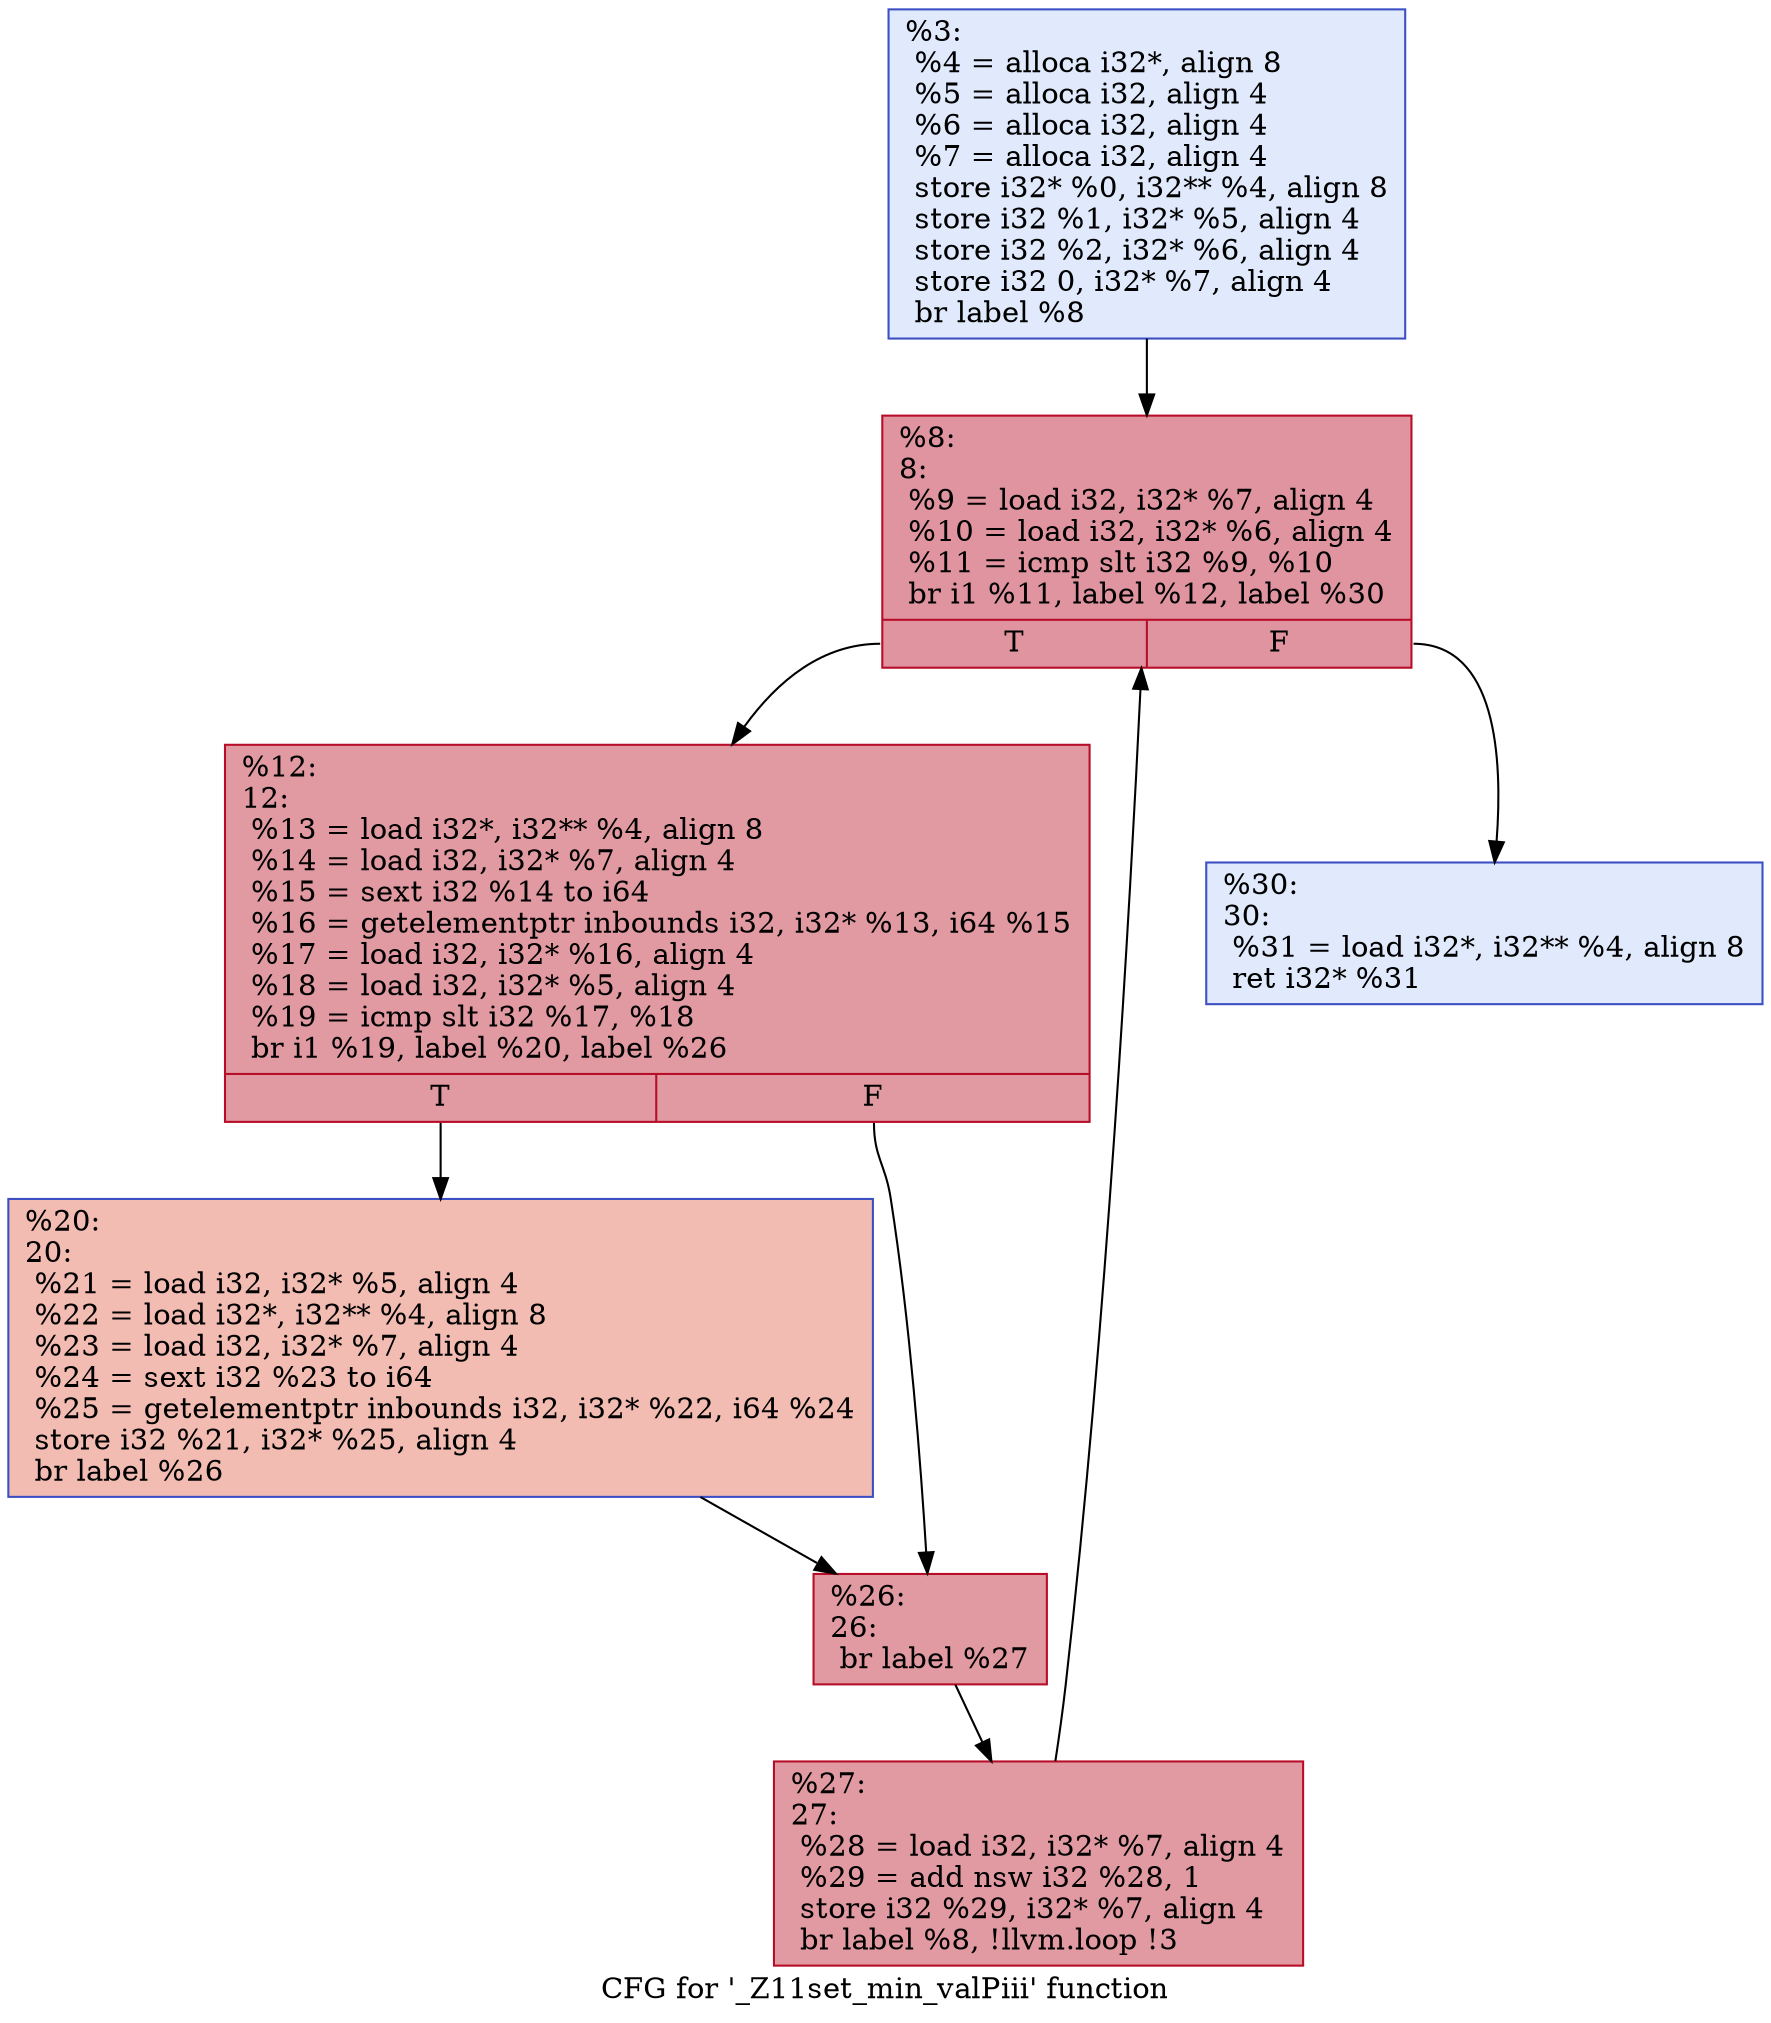 digraph "CFG for '_Z11set_min_valPiii' function" {
	label="CFG for '_Z11set_min_valPiii' function";

	Node0x2ac56ee14d0 [shape=record,color="#3d50c3ff", style=filled, fillcolor="#b9d0f970",label="{%3:\l  %4 = alloca i32*, align 8\l  %5 = alloca i32, align 4\l  %6 = alloca i32, align 4\l  %7 = alloca i32, align 4\l  store i32* %0, i32** %4, align 8\l  store i32 %1, i32* %5, align 4\l  store i32 %2, i32* %6, align 4\l  store i32 0, i32* %7, align 4\l  br label %8\l}"];
	Node0x2ac56ee14d0 -> Node0x2ac56ee1c00;
	Node0x2ac56ee1c00 [shape=record,color="#b70d28ff", style=filled, fillcolor="#b70d2870",label="{%8:\l8:                                                \l  %9 = load i32, i32* %7, align 4\l  %10 = load i32, i32* %6, align 4\l  %11 = icmp slt i32 %9, %10\l  br i1 %11, label %12, label %30\l|{<s0>T|<s1>F}}"];
	Node0x2ac56ee1c00:s0 -> Node0x2ac56ee0ee0;
	Node0x2ac56ee1c00:s1 -> Node0x2ac56ee1c50;
	Node0x2ac56ee0ee0 [shape=record,color="#b70d28ff", style=filled, fillcolor="#bb1b2c70",label="{%12:\l12:                                               \l  %13 = load i32*, i32** %4, align 8\l  %14 = load i32, i32* %7, align 4\l  %15 = sext i32 %14 to i64\l  %16 = getelementptr inbounds i32, i32* %13, i64 %15\l  %17 = load i32, i32* %16, align 4\l  %18 = load i32, i32* %5, align 4\l  %19 = icmp slt i32 %17, %18\l  br i1 %19, label %20, label %26\l|{<s0>T|<s1>F}}"];
	Node0x2ac56ee0ee0:s0 -> Node0x2ac56ee13e0;
	Node0x2ac56ee0ee0:s1 -> Node0x2ac56ee0f30;
	Node0x2ac56ee13e0 [shape=record,color="#3d50c3ff", style=filled, fillcolor="#e1675170",label="{%20:\l20:                                               \l  %21 = load i32, i32* %5, align 4\l  %22 = load i32*, i32** %4, align 8\l  %23 = load i32, i32* %7, align 4\l  %24 = sext i32 %23 to i64\l  %25 = getelementptr inbounds i32, i32* %22, i64 %24\l  store i32 %21, i32* %25, align 4\l  br label %26\l}"];
	Node0x2ac56ee13e0 -> Node0x2ac56ee0f30;
	Node0x2ac56ee0f30 [shape=record,color="#b70d28ff", style=filled, fillcolor="#bb1b2c70",label="{%26:\l26:                                               \l  br label %27\l}"];
	Node0x2ac56ee0f30 -> Node0x2ac56ee1890;
	Node0x2ac56ee1890 [shape=record,color="#b70d28ff", style=filled, fillcolor="#bb1b2c70",label="{%27:\l27:                                               \l  %28 = load i32, i32* %7, align 4\l  %29 = add nsw i32 %28, 1\l  store i32 %29, i32* %7, align 4\l  br label %8, !llvm.loop !3\l}"];
	Node0x2ac56ee1890 -> Node0x2ac56ee1c00;
	Node0x2ac56ee1c50 [shape=record,color="#3d50c3ff", style=filled, fillcolor="#b9d0f970",label="{%30:\l30:                                               \l  %31 = load i32*, i32** %4, align 8\l  ret i32* %31\l}"];
}
